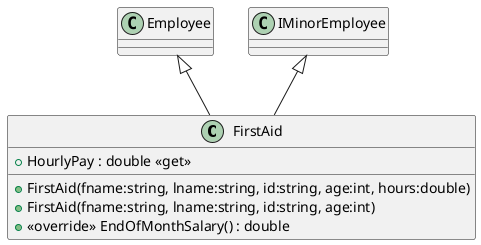 @startuml
class FirstAid {
    + HourlyPay : double <<get>>
    + FirstAid(fname:string, lname:string, id:string, age:int, hours:double)
    + FirstAid(fname:string, lname:string, id:string, age:int)
    + <<override>> EndOfMonthSalary() : double
}
Employee <|-- FirstAid
IMinorEmployee <|-- FirstAid
@enduml
